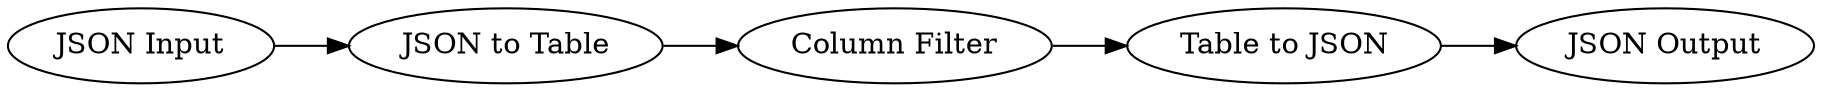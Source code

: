digraph {
	1 [label="JSON Input"]
	2 [label="JSON Output"]
	17 [label="JSON to Table"]
	24 [label="Table to JSON"]
	25 [label="Column Filter"]
	1 -> 17
	17 -> 25
	24 -> 2
	25 -> 24
	rankdir=LR
}
